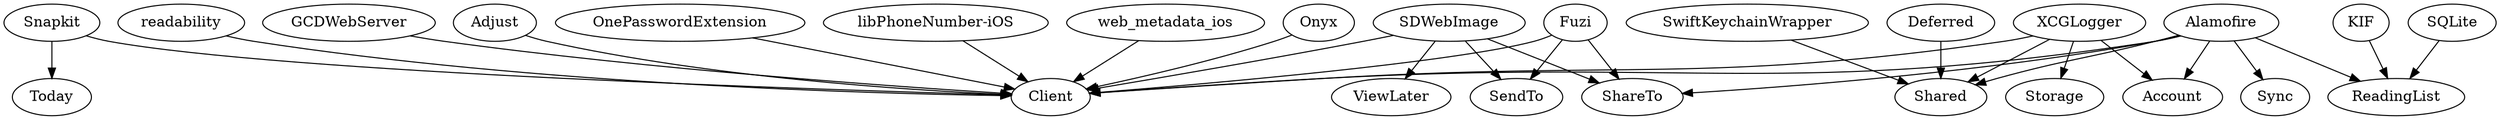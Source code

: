 digraph CarthageFxiOS {
  "Alamofire" -> "Client"
  "Alamofire" -> "ShareTo"
  "Alamofire" -> "Shared"
  "Alamofire" -> "Account"
  "Alamofire" -> "Sync"
  "Alamofire" -> "ReadingList"
  "Snapkit" -> "Client"
  "Snapkit" -> "Today"
  "SDWebImage" -> "Client"
  "SDWebImage" -> "SendTo"
  "SDWebImage" -> "ShareTo"
  "SDWebImage" -> "ViewLater"
  "GCDWebServer" -> "Client"
  "Adjust" -> "Client"
  "OnePasswordExtension" -> "Client"
  "libPhoneNumber-iOS" -> "Client"
  "web_metadata_ios" -> "Client"
  "XCGLogger" -> "Client"
  "XCGLogger" -> "Shared"
  "XCGLogger" -> "Storage"
  "XCGLogger" -> "Account"
  "Fuzi" -> "Client"
  "Fuzi" -> "SendTo"
  "Fuzi" -> "ShareTo"
  "Onyx" -> "Client"
  "readability" -> "Client"
  "SwiftKeychainWrapper" -> "Shared"
  "Deferred" -> "Shared"
  "KIF" -> "ReadingList"
  "SQLite" -> "ReadingList"
}